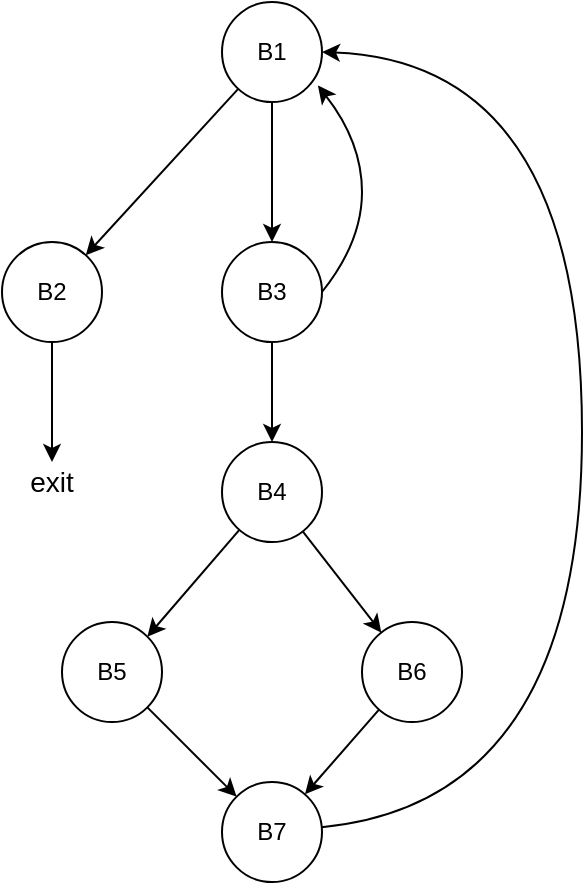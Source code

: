 <mxfile version="14.6.9" type="device"><diagram id="D4pJ4hiLGmncze5DtRJ3" name="Page-1"><mxGraphModel dx="981" dy="551" grid="1" gridSize="10" guides="1" tooltips="1" connect="1" arrows="1" fold="1" page="1" pageScale="1" pageWidth="850" pageHeight="1100" math="0" shadow="0"><root><mxCell id="0"/><mxCell id="1" parent="0"/><mxCell id="3ZhEG55eWs05xFTdbTOr-1" value="B1" style="ellipse;whiteSpace=wrap;html=1;aspect=fixed;" vertex="1" parent="1"><mxGeometry x="360" y="110" width="50" height="50" as="geometry"/></mxCell><mxCell id="3ZhEG55eWs05xFTdbTOr-2" value="B3" style="ellipse;whiteSpace=wrap;html=1;aspect=fixed;" vertex="1" parent="1"><mxGeometry x="360" y="230" width="50" height="50" as="geometry"/></mxCell><mxCell id="3ZhEG55eWs05xFTdbTOr-3" value="B2" style="ellipse;whiteSpace=wrap;html=1;aspect=fixed;" vertex="1" parent="1"><mxGeometry x="250" y="230" width="50" height="50" as="geometry"/></mxCell><mxCell id="3ZhEG55eWs05xFTdbTOr-4" value="" style="endArrow=classic;html=1;" edge="1" parent="1" source="3ZhEG55eWs05xFTdbTOr-1" target="3ZhEG55eWs05xFTdbTOr-2"><mxGeometry width="50" height="50" relative="1" as="geometry"><mxPoint x="380" y="310" as="sourcePoint"/><mxPoint x="430" y="260" as="targetPoint"/></mxGeometry></mxCell><mxCell id="3ZhEG55eWs05xFTdbTOr-5" value="" style="endArrow=classic;html=1;" edge="1" parent="1" source="3ZhEG55eWs05xFTdbTOr-1" target="3ZhEG55eWs05xFTdbTOr-3"><mxGeometry width="50" height="50" relative="1" as="geometry"><mxPoint x="380" y="310" as="sourcePoint"/><mxPoint x="430" y="260" as="targetPoint"/></mxGeometry></mxCell><mxCell id="3ZhEG55eWs05xFTdbTOr-7" value="" style="curved=1;endArrow=classic;html=1;exitX=1;exitY=0.5;exitDx=0;exitDy=0;entryX=0.959;entryY=0.835;entryDx=0;entryDy=0;entryPerimeter=0;" edge="1" parent="1" source="3ZhEG55eWs05xFTdbTOr-2" target="3ZhEG55eWs05xFTdbTOr-1"><mxGeometry width="50" height="50" relative="1" as="geometry"><mxPoint x="425" y="250" as="sourcePoint"/><mxPoint x="475" y="200" as="targetPoint"/><Array as="points"><mxPoint x="430" y="230"/><mxPoint x="430" y="180"/></Array></mxGeometry></mxCell><mxCell id="3ZhEG55eWs05xFTdbTOr-8" value="B4" style="ellipse;whiteSpace=wrap;html=1;aspect=fixed;" vertex="1" parent="1"><mxGeometry x="360" y="330" width="50" height="50" as="geometry"/></mxCell><mxCell id="3ZhEG55eWs05xFTdbTOr-9" value="B5" style="ellipse;whiteSpace=wrap;html=1;aspect=fixed;" vertex="1" parent="1"><mxGeometry x="280" y="420" width="50" height="50" as="geometry"/></mxCell><mxCell id="3ZhEG55eWs05xFTdbTOr-10" value="B6" style="ellipse;whiteSpace=wrap;html=1;aspect=fixed;" vertex="1" parent="1"><mxGeometry x="430" y="420" width="50" height="50" as="geometry"/></mxCell><mxCell id="3ZhEG55eWs05xFTdbTOr-11" value="B7" style="ellipse;whiteSpace=wrap;html=1;aspect=fixed;" vertex="1" parent="1"><mxGeometry x="360" y="500" width="50" height="50" as="geometry"/></mxCell><mxCell id="3ZhEG55eWs05xFTdbTOr-12" value="" style="endArrow=classic;html=1;entryX=1;entryY=0;entryDx=0;entryDy=0;" edge="1" parent="1" source="3ZhEG55eWs05xFTdbTOr-8" target="3ZhEG55eWs05xFTdbTOr-9"><mxGeometry width="50" height="50" relative="1" as="geometry"><mxPoint x="380" y="390" as="sourcePoint"/><mxPoint x="430" y="340" as="targetPoint"/></mxGeometry></mxCell><mxCell id="3ZhEG55eWs05xFTdbTOr-13" value="" style="endArrow=classic;html=1;" edge="1" parent="1" source="3ZhEG55eWs05xFTdbTOr-8" target="3ZhEG55eWs05xFTdbTOr-10"><mxGeometry width="50" height="50" relative="1" as="geometry"><mxPoint x="380" y="390" as="sourcePoint"/><mxPoint x="430" y="340" as="targetPoint"/></mxGeometry></mxCell><mxCell id="3ZhEG55eWs05xFTdbTOr-14" value="" style="endArrow=classic;html=1;" edge="1" parent="1" source="3ZhEG55eWs05xFTdbTOr-9" target="3ZhEG55eWs05xFTdbTOr-11"><mxGeometry width="50" height="50" relative="1" as="geometry"><mxPoint x="380" y="390" as="sourcePoint"/><mxPoint x="430" y="340" as="targetPoint"/></mxGeometry></mxCell><mxCell id="3ZhEG55eWs05xFTdbTOr-15" value="" style="endArrow=classic;html=1;" edge="1" parent="1" source="3ZhEG55eWs05xFTdbTOr-10" target="3ZhEG55eWs05xFTdbTOr-11"><mxGeometry width="50" height="50" relative="1" as="geometry"><mxPoint x="380" y="390" as="sourcePoint"/><mxPoint x="430" y="340" as="targetPoint"/></mxGeometry></mxCell><mxCell id="3ZhEG55eWs05xFTdbTOr-16" value="" style="endArrow=classic;html=1;exitX=0.5;exitY=1;exitDx=0;exitDy=0;" edge="1" parent="1" source="3ZhEG55eWs05xFTdbTOr-2" target="3ZhEG55eWs05xFTdbTOr-8"><mxGeometry width="50" height="50" relative="1" as="geometry"><mxPoint x="380" y="390" as="sourcePoint"/><mxPoint x="430" y="340" as="targetPoint"/></mxGeometry></mxCell><mxCell id="3ZhEG55eWs05xFTdbTOr-18" value="" style="curved=1;endArrow=classic;html=1;entryX=1;entryY=0.5;entryDx=0;entryDy=0;" edge="1" parent="1" source="3ZhEG55eWs05xFTdbTOr-11" target="3ZhEG55eWs05xFTdbTOr-1"><mxGeometry width="50" height="50" relative="1" as="geometry"><mxPoint x="380" y="390" as="sourcePoint"/><mxPoint x="400" y="130" as="targetPoint"/><Array as="points"><mxPoint x="540" y="510"/><mxPoint x="540" y="140"/></Array></mxGeometry></mxCell><mxCell id="3ZhEG55eWs05xFTdbTOr-19" value="exit" style="text;html=1;strokeColor=none;fillColor=none;align=center;verticalAlign=middle;whiteSpace=wrap;rounded=0;fontSize=14;" vertex="1" parent="1"><mxGeometry x="255" y="340" width="40" height="20" as="geometry"/></mxCell><mxCell id="3ZhEG55eWs05xFTdbTOr-20" value="" style="endArrow=classic;html=1;" edge="1" parent="1" source="3ZhEG55eWs05xFTdbTOr-3" target="3ZhEG55eWs05xFTdbTOr-19"><mxGeometry width="50" height="50" relative="1" as="geometry"><mxPoint x="380" y="400" as="sourcePoint"/><mxPoint x="430" y="350" as="targetPoint"/></mxGeometry></mxCell></root></mxGraphModel></diagram></mxfile>